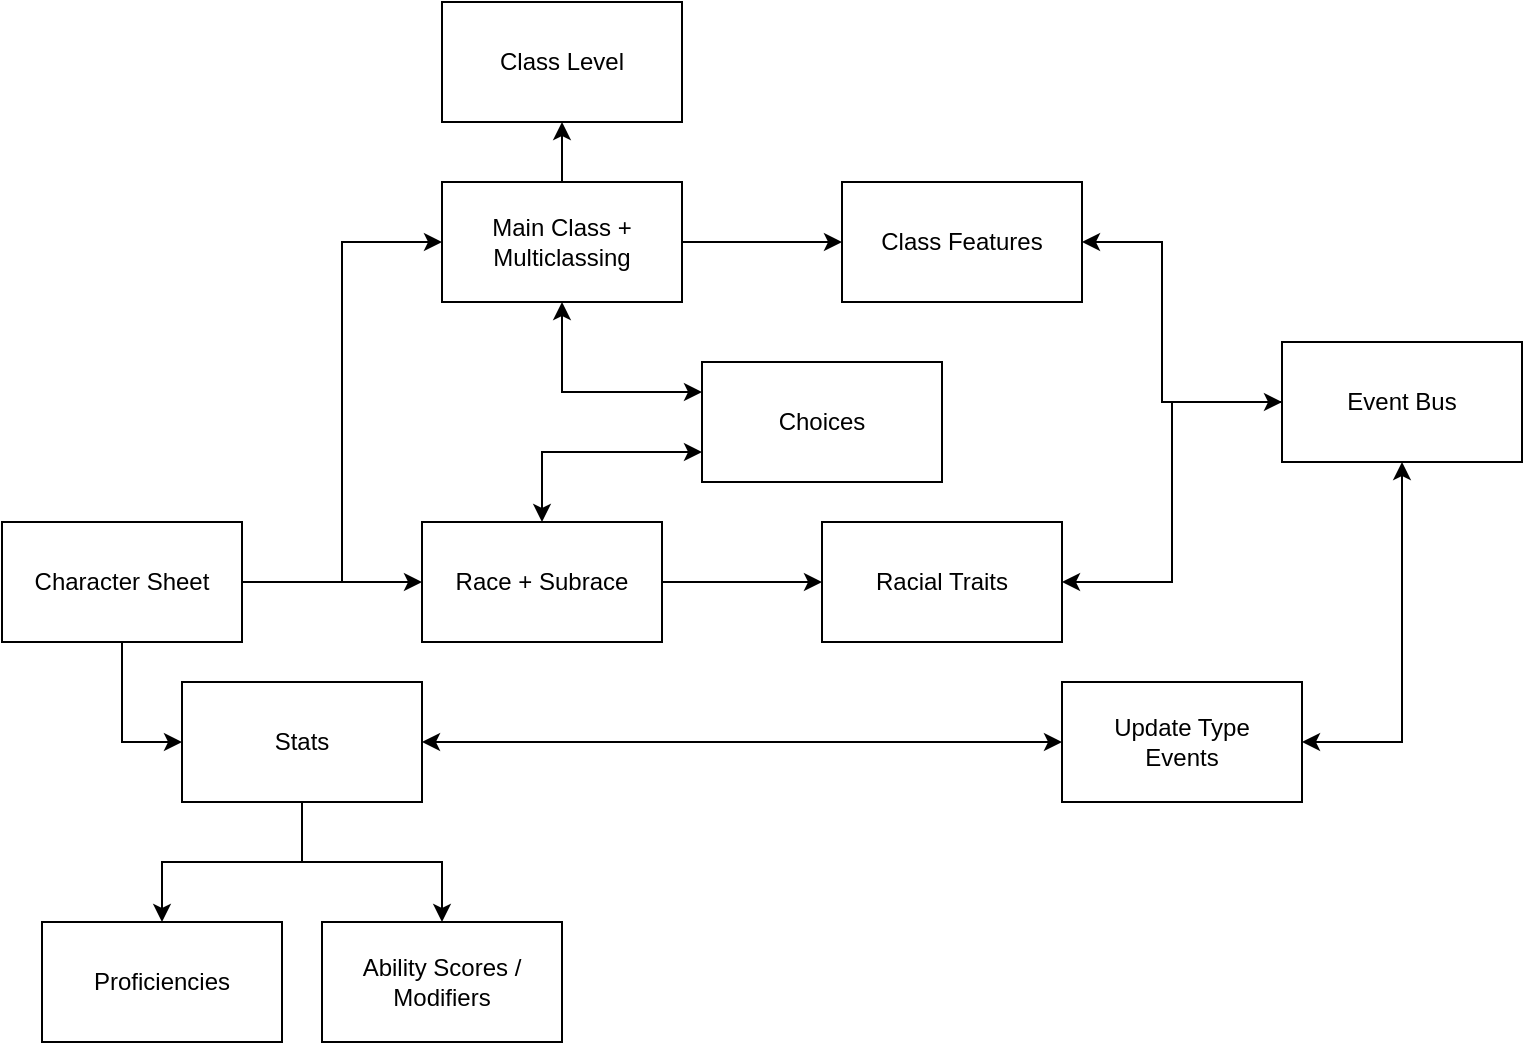 <mxfile version="16.1.2" type="device"><diagram id="zWpXQNLY9MVaaaE5by92" name="Page-1"><mxGraphModel dx="1038" dy="649" grid="1" gridSize="10" guides="1" tooltips="1" connect="1" arrows="1" fold="1" page="1" pageScale="1" pageWidth="850" pageHeight="1100" math="0" shadow="0"><root><mxCell id="0"/><mxCell id="1" parent="0"/><mxCell id="rF89uDadST_IWnN8tlXQ-12" style="edgeStyle=orthogonalEdgeStyle;rounded=0;orthogonalLoop=1;jettySize=auto;html=1;exitX=1;exitY=0.5;exitDx=0;exitDy=0;" parent="1" source="rF89uDadST_IWnN8tlXQ-1" target="rF89uDadST_IWnN8tlXQ-10" edge="1"><mxGeometry relative="1" as="geometry"><Array as="points"><mxPoint x="240" y="390"/><mxPoint x="240" y="220"/></Array></mxGeometry></mxCell><mxCell id="rF89uDadST_IWnN8tlXQ-18" style="edgeStyle=orthogonalEdgeStyle;rounded=0;orthogonalLoop=1;jettySize=auto;html=1;exitX=1;exitY=0.5;exitDx=0;exitDy=0;entryX=0;entryY=0.5;entryDx=0;entryDy=0;" parent="1" source="rF89uDadST_IWnN8tlXQ-1" target="rF89uDadST_IWnN8tlXQ-17" edge="1"><mxGeometry relative="1" as="geometry"/></mxCell><mxCell id="jX80wkYnmp6GVV_yO6-_-6" style="edgeStyle=orthogonalEdgeStyle;rounded=0;orthogonalLoop=1;jettySize=auto;html=1;exitX=0.5;exitY=1;exitDx=0;exitDy=0;entryX=0;entryY=0.5;entryDx=0;entryDy=0;" parent="1" source="rF89uDadST_IWnN8tlXQ-1" target="jX80wkYnmp6GVV_yO6-_-1" edge="1"><mxGeometry relative="1" as="geometry"/></mxCell><mxCell id="rF89uDadST_IWnN8tlXQ-1" value="Character Sheet" style="rounded=0;whiteSpace=wrap;html=1;" parent="1" vertex="1"><mxGeometry x="70" y="360" width="120" height="60" as="geometry"/></mxCell><mxCell id="rF89uDadST_IWnN8tlXQ-4" style="edgeStyle=orthogonalEdgeStyle;rounded=0;orthogonalLoop=1;jettySize=auto;html=1;exitX=0.5;exitY=1;exitDx=0;exitDy=0;entryX=0.5;entryY=0;entryDx=0;entryDy=0;" parent="1" edge="1"><mxGeometry relative="1" as="geometry"><mxPoint x="260" y="300" as="sourcePoint"/></mxGeometry></mxCell><mxCell id="rF89uDadST_IWnN8tlXQ-6" style="edgeStyle=orthogonalEdgeStyle;rounded=0;orthogonalLoop=1;jettySize=auto;html=1;exitX=0.5;exitY=1;exitDx=0;exitDy=0;entryX=0.5;entryY=0;entryDx=0;entryDy=0;" parent="1" edge="1"><mxGeometry relative="1" as="geometry"><mxPoint x="260" y="300" as="sourcePoint"/></mxGeometry></mxCell><mxCell id="rF89uDadST_IWnN8tlXQ-14" style="edgeStyle=orthogonalEdgeStyle;rounded=0;orthogonalLoop=1;jettySize=auto;html=1;exitX=1;exitY=0.5;exitDx=0;exitDy=0;entryX=0;entryY=0.5;entryDx=0;entryDy=0;" parent="1" source="rF89uDadST_IWnN8tlXQ-10" target="rF89uDadST_IWnN8tlXQ-13" edge="1"><mxGeometry relative="1" as="geometry"/></mxCell><mxCell id="GarxrfblWD5W7Cx8Kq87-2" style="edgeStyle=orthogonalEdgeStyle;rounded=0;orthogonalLoop=1;jettySize=auto;html=1;exitX=0.5;exitY=0;exitDx=0;exitDy=0;entryX=0.5;entryY=1;entryDx=0;entryDy=0;" edge="1" parent="1" source="rF89uDadST_IWnN8tlXQ-10" target="GarxrfblWD5W7Cx8Kq87-1"><mxGeometry relative="1" as="geometry"/></mxCell><mxCell id="GarxrfblWD5W7Cx8Kq87-6" style="edgeStyle=orthogonalEdgeStyle;rounded=0;orthogonalLoop=1;jettySize=auto;html=1;exitX=0.5;exitY=1;exitDx=0;exitDy=0;entryX=0;entryY=0.25;entryDx=0;entryDy=0;startArrow=classic;startFill=1;" edge="1" parent="1" source="rF89uDadST_IWnN8tlXQ-10" target="GarxrfblWD5W7Cx8Kq87-3"><mxGeometry relative="1" as="geometry"/></mxCell><mxCell id="rF89uDadST_IWnN8tlXQ-10" value="Main Class + Multiclassing" style="rounded=0;whiteSpace=wrap;html=1;" parent="1" vertex="1"><mxGeometry x="290" y="190" width="120" height="60" as="geometry"/></mxCell><mxCell id="rF89uDadST_IWnN8tlXQ-13" value="Class Features" style="rounded=0;whiteSpace=wrap;html=1;" parent="1" vertex="1"><mxGeometry x="490" y="190" width="120" height="60" as="geometry"/></mxCell><mxCell id="rF89uDadST_IWnN8tlXQ-16" style="edgeStyle=orthogonalEdgeStyle;rounded=0;orthogonalLoop=1;jettySize=auto;html=1;exitX=0;exitY=0.5;exitDx=0;exitDy=0;entryX=1;entryY=0.5;entryDx=0;entryDy=0;startArrow=classic;startFill=1;" parent="1" source="rF89uDadST_IWnN8tlXQ-15" target="rF89uDadST_IWnN8tlXQ-13" edge="1"><mxGeometry relative="1" as="geometry"><Array as="points"><mxPoint x="650" y="300"/><mxPoint x="650" y="220"/></Array></mxGeometry></mxCell><mxCell id="rF89uDadST_IWnN8tlXQ-21" style="edgeStyle=orthogonalEdgeStyle;rounded=0;orthogonalLoop=1;jettySize=auto;html=1;exitX=0;exitY=0.5;exitDx=0;exitDy=0;entryX=1;entryY=0.5;entryDx=0;entryDy=0;" parent="1" source="rF89uDadST_IWnN8tlXQ-15" target="rF89uDadST_IWnN8tlXQ-19" edge="1"><mxGeometry relative="1" as="geometry"/></mxCell><mxCell id="rF89uDadST_IWnN8tlXQ-23" style="edgeStyle=orthogonalEdgeStyle;rounded=0;orthogonalLoop=1;jettySize=auto;html=1;exitX=0.5;exitY=1;exitDx=0;exitDy=0;entryX=1;entryY=0.5;entryDx=0;entryDy=0;startArrow=classic;startFill=1;" parent="1" source="rF89uDadST_IWnN8tlXQ-15" target="rF89uDadST_IWnN8tlXQ-22" edge="1"><mxGeometry relative="1" as="geometry"/></mxCell><mxCell id="rF89uDadST_IWnN8tlXQ-15" value="Event Bus" style="rounded=0;whiteSpace=wrap;html=1;" parent="1" vertex="1"><mxGeometry x="710" y="270" width="120" height="60" as="geometry"/></mxCell><mxCell id="rF89uDadST_IWnN8tlXQ-20" style="edgeStyle=orthogonalEdgeStyle;rounded=0;orthogonalLoop=1;jettySize=auto;html=1;exitX=1;exitY=0.5;exitDx=0;exitDy=0;" parent="1" source="rF89uDadST_IWnN8tlXQ-17" target="rF89uDadST_IWnN8tlXQ-19" edge="1"><mxGeometry relative="1" as="geometry"/></mxCell><mxCell id="GarxrfblWD5W7Cx8Kq87-5" style="edgeStyle=orthogonalEdgeStyle;rounded=0;orthogonalLoop=1;jettySize=auto;html=1;exitX=0.5;exitY=0;exitDx=0;exitDy=0;entryX=0;entryY=0.75;entryDx=0;entryDy=0;startArrow=classic;startFill=1;" edge="1" parent="1" source="rF89uDadST_IWnN8tlXQ-17" target="GarxrfblWD5W7Cx8Kq87-3"><mxGeometry relative="1" as="geometry"/></mxCell><mxCell id="rF89uDadST_IWnN8tlXQ-17" value="Race + Subrace" style="rounded=0;whiteSpace=wrap;html=1;" parent="1" vertex="1"><mxGeometry x="280" y="360" width="120" height="60" as="geometry"/></mxCell><mxCell id="rF89uDadST_IWnN8tlXQ-19" value="Racial Traits&lt;br&gt;" style="rounded=0;whiteSpace=wrap;html=1;" parent="1" vertex="1"><mxGeometry x="480" y="360" width="120" height="60" as="geometry"/></mxCell><mxCell id="rF89uDadST_IWnN8tlXQ-22" value="Update Type&lt;br&gt;Events" style="rounded=0;whiteSpace=wrap;html=1;" parent="1" vertex="1"><mxGeometry x="600" y="440" width="120" height="60" as="geometry"/></mxCell><mxCell id="jX80wkYnmp6GVV_yO6-_-13" style="edgeStyle=orthogonalEdgeStyle;rounded=0;orthogonalLoop=1;jettySize=auto;html=1;exitX=1;exitY=0.5;exitDx=0;exitDy=0;entryX=0;entryY=0.5;entryDx=0;entryDy=0;startArrow=classic;startFill=1;" parent="1" source="jX80wkYnmp6GVV_yO6-_-1" target="rF89uDadST_IWnN8tlXQ-22" edge="1"><mxGeometry relative="1" as="geometry"/></mxCell><mxCell id="jX80wkYnmp6GVV_yO6-_-14" style="edgeStyle=orthogonalEdgeStyle;rounded=0;orthogonalLoop=1;jettySize=auto;html=1;exitX=0.5;exitY=1;exitDx=0;exitDy=0;entryX=0.5;entryY=0;entryDx=0;entryDy=0;startArrow=none;startFill=0;" parent="1" source="jX80wkYnmp6GVV_yO6-_-1" target="jX80wkYnmp6GVV_yO6-_-4" edge="1"><mxGeometry relative="1" as="geometry"/></mxCell><mxCell id="jX80wkYnmp6GVV_yO6-_-15" style="edgeStyle=orthogonalEdgeStyle;rounded=0;orthogonalLoop=1;jettySize=auto;html=1;exitX=0.5;exitY=1;exitDx=0;exitDy=0;startArrow=none;startFill=0;" parent="1" source="jX80wkYnmp6GVV_yO6-_-1" target="jX80wkYnmp6GVV_yO6-_-2" edge="1"><mxGeometry relative="1" as="geometry"/></mxCell><mxCell id="jX80wkYnmp6GVV_yO6-_-1" value="Stats" style="rounded=0;whiteSpace=wrap;html=1;" parent="1" vertex="1"><mxGeometry x="160" y="440" width="120" height="60" as="geometry"/></mxCell><mxCell id="jX80wkYnmp6GVV_yO6-_-2" value="Ability Scores / Modifiers" style="rounded=0;whiteSpace=wrap;html=1;" parent="1" vertex="1"><mxGeometry x="230" y="560" width="120" height="60" as="geometry"/></mxCell><mxCell id="jX80wkYnmp6GVV_yO6-_-4" value="Proficiencies" style="rounded=0;whiteSpace=wrap;html=1;" parent="1" vertex="1"><mxGeometry x="90" y="560" width="120" height="60" as="geometry"/></mxCell><mxCell id="GarxrfblWD5W7Cx8Kq87-1" value="Class Level" style="rounded=0;whiteSpace=wrap;html=1;" vertex="1" parent="1"><mxGeometry x="290" y="100" width="120" height="60" as="geometry"/></mxCell><mxCell id="GarxrfblWD5W7Cx8Kq87-3" value="Choices" style="rounded=0;whiteSpace=wrap;html=1;" vertex="1" parent="1"><mxGeometry x="420" y="280" width="120" height="60" as="geometry"/></mxCell></root></mxGraphModel></diagram></mxfile>